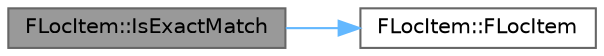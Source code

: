 digraph "FLocItem::IsExactMatch"
{
 // INTERACTIVE_SVG=YES
 // LATEX_PDF_SIZE
  bgcolor="transparent";
  edge [fontname=Helvetica,fontsize=10,labelfontname=Helvetica,labelfontsize=10];
  node [fontname=Helvetica,fontsize=10,shape=box,height=0.2,width=0.4];
  rankdir="LR";
  Node1 [id="Node000001",label="FLocItem::IsExactMatch",height=0.2,width=0.4,color="gray40", fillcolor="grey60", style="filled", fontcolor="black",tooltip="Similar functionality to == operator but ensures everything matches(ex."];
  Node1 -> Node2 [id="edge1_Node000001_Node000002",color="steelblue1",style="solid",tooltip=" "];
  Node2 [id="Node000002",label="FLocItem::FLocItem",height=0.2,width=0.4,color="grey40", fillcolor="white", style="filled",URL="$d3/db2/structFLocItem.html#ab2b135f392a0ef231e5e9f59773d70eb",tooltip=" "];
}
